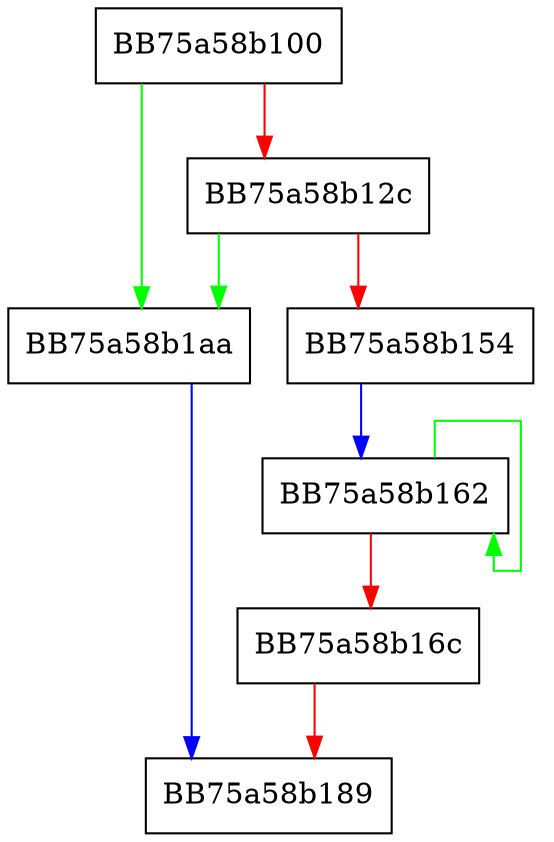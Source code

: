 digraph MpSuppIsExecutable {
  node [shape="box"];
  graph [splines=ortho];
  BB75a58b100 -> BB75a58b1aa [color="green"];
  BB75a58b100 -> BB75a58b12c [color="red"];
  BB75a58b12c -> BB75a58b1aa [color="green"];
  BB75a58b12c -> BB75a58b154 [color="red"];
  BB75a58b154 -> BB75a58b162 [color="blue"];
  BB75a58b162 -> BB75a58b162 [color="green"];
  BB75a58b162 -> BB75a58b16c [color="red"];
  BB75a58b16c -> BB75a58b189 [color="red"];
  BB75a58b1aa -> BB75a58b189 [color="blue"];
}